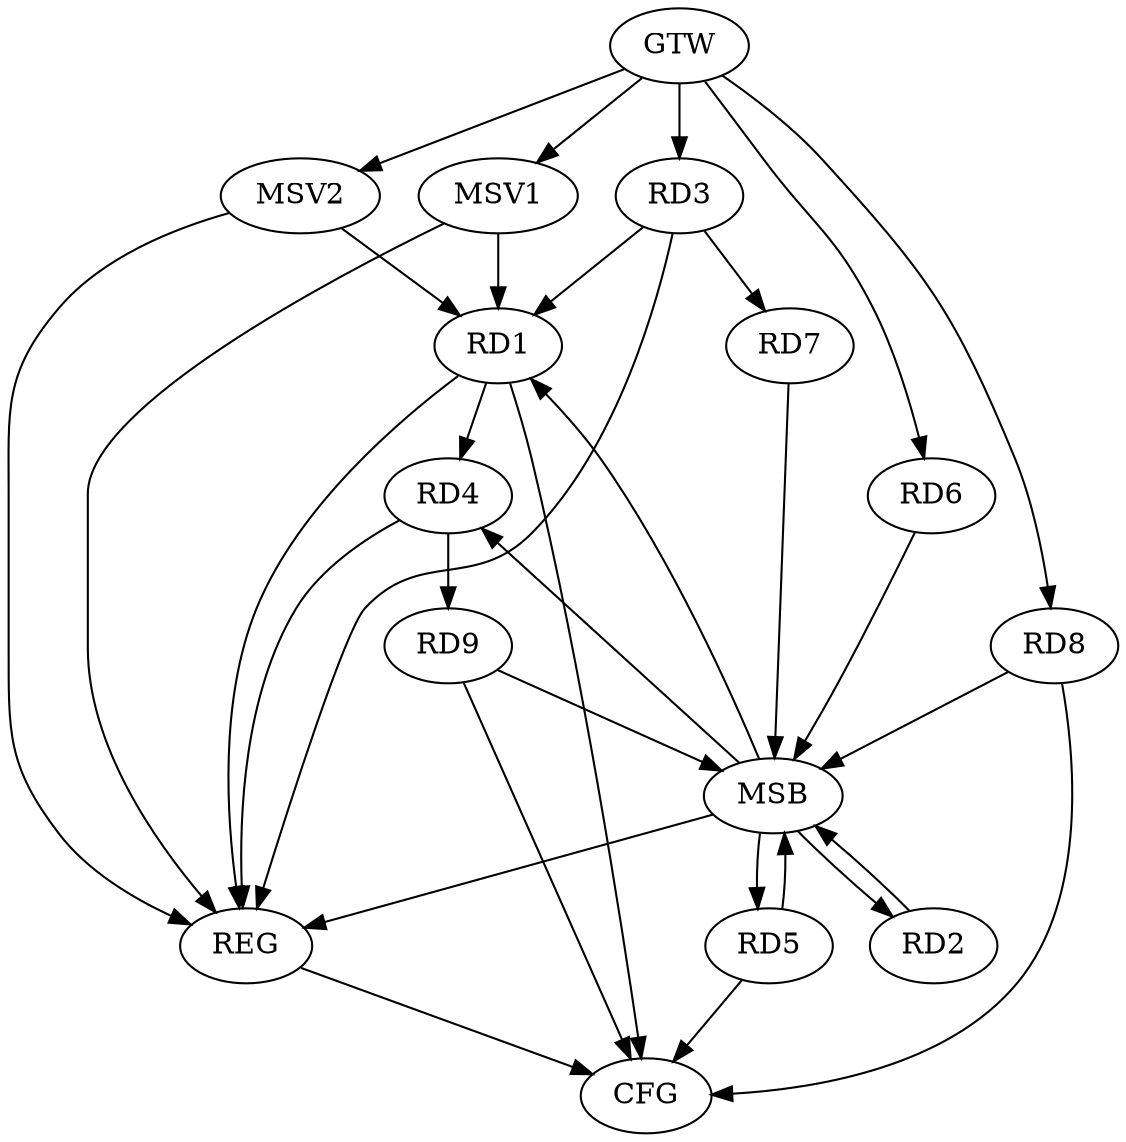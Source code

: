 strict digraph G {
  RD1 [ label="RD1" ];
  RD2 [ label="RD2" ];
  RD3 [ label="RD3" ];
  RD4 [ label="RD4" ];
  RD5 [ label="RD5" ];
  RD6 [ label="RD6" ];
  RD7 [ label="RD7" ];
  RD8 [ label="RD8" ];
  RD9 [ label="RD9" ];
  GTW [ label="GTW" ];
  REG [ label="REG" ];
  MSB [ label="MSB" ];
  CFG [ label="CFG" ];
  MSV1 [ label="MSV1" ];
  MSV2 [ label="MSV2" ];
  RD3 -> RD1;
  RD1 -> RD4;
  RD3 -> RD7;
  RD4 -> RD9;
  GTW -> RD3;
  GTW -> RD6;
  GTW -> RD8;
  RD1 -> REG;
  RD3 -> REG;
  RD4 -> REG;
  RD2 -> MSB;
  MSB -> RD1;
  MSB -> REG;
  RD5 -> MSB;
  RD6 -> MSB;
  MSB -> RD4;
  RD7 -> MSB;
  MSB -> RD5;
  RD8 -> MSB;
  MSB -> RD2;
  RD9 -> MSB;
  RD5 -> CFG;
  RD8 -> CFG;
  RD1 -> CFG;
  RD9 -> CFG;
  REG -> CFG;
  MSV1 -> RD1;
  MSV2 -> RD1;
  GTW -> MSV1;
  MSV1 -> REG;
  GTW -> MSV2;
  MSV2 -> REG;
}
